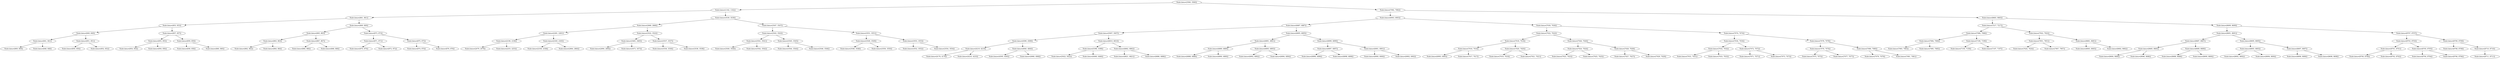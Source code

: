 digraph G{
745699090 [label="Node{data=[3560, 3560]}"]
745699090 -> 1212202711
1212202711 [label="Node{data=[1162, 1162]}"]
1212202711 -> 2144872888
2144872888 [label="Node{data=[861, 861]}"]
2144872888 -> 146489524
146489524 [label="Node{data=[853, 853]}"]
146489524 -> 927886422
927886422 [label="Node{data=[849, 849]}"]
927886422 -> 2058738286
2058738286 [label="Node{data=[841, 841]}"]
2058738286 -> 1142860137
1142860137 [label="Node{data=[809, 809]}"]
2058738286 -> 376635326
376635326 [label="Node{data=[848, 848]}"]
927886422 -> 1377443322
1377443322 [label="Node{data=[851, 851]}"]
1377443322 -> 111725437
111725437 [label="Node{data=[850, 850]}"]
1377443322 -> 927760160
927760160 [label="Node{data=[852, 852]}"]
146489524 -> 918743416
918743416 [label="Node{data=[857, 857]}"]
918743416 -> 875939735
875939735 [label="Node{data=[855, 855]}"]
875939735 -> 1954939215
1954939215 [label="Node{data=[854, 854]}"]
875939735 -> 552064384
552064384 [label="Node{data=[856, 856]}"]
918743416 -> 30372301
30372301 [label="Node{data=[859, 859]}"]
30372301 -> 467408668
467408668 [label="Node{data=[858, 858]}"]
30372301 -> 1603596625
1603596625 [label="Node{data=[860, 860]}"]
2144872888 -> 1103193334
1103193334 [label="Node{data=[869, 869]}"]
1103193334 -> 997864474
997864474 [label="Node{data=[865, 865]}"]
997864474 -> 1080406174
1080406174 [label="Node{data=[863, 863]}"]
1080406174 -> 948162490
948162490 [label="Node{data=[862, 862]}"]
1080406174 -> 1915746952
1915746952 [label="Node{data=[864, 864]}"]
997864474 -> 413125171
413125171 [label="Node{data=[867, 867]}"]
413125171 -> 1972594942
1972594942 [label="Node{data=[866, 866]}"]
413125171 -> 1397463017
1397463017 [label="Node{data=[868, 868]}"]
1103193334 -> 1589497010
1589497010 [label="Node{data=[873, 873]}"]
1589497010 -> 949308164
949308164 [label="Node{data=[871, 871]}"]
949308164 -> 1445920880
1445920880 [label="Node{data=[870, 870]}"]
949308164 -> 1498685827
1498685827 [label="Node{data=[872, 872]}"]
1589497010 -> 1773977159
1773977159 [label="Node{data=[875, 875]}"]
1773977159 -> 2078475551
2078475551 [label="Node{data=[874, 874]}"]
1773977159 -> 1440851603
1440851603 [label="Node{data=[876, 876]}"]
1212202711 -> 767675797
767675797 [label="Node{data=[3539, 3539]}"]
767675797 -> 562233580
562233580 [label="Node{data=[2868, 2868]}"]
562233580 -> 1110127166
1110127166 [label="Node{data=[2281, 2281]}"]
1110127166 -> 447140310
447140310 [label="Node{data=[2106, 2106]}"]
447140310 -> 958929522
958929522 [label="Node{data=[2079, 2079]}"]
447140310 -> 9828827
9828827 [label="Node{data=[2253, 2253]}"]
1110127166 -> 456425781
456425781 [label="Node{data=[2345, 2345]}"]
456425781 -> 925944804
925944804 [label="Node{data=[2338, 2338]}"]
456425781 -> 1320336634
1320336634 [label="Node{data=[2864, 2864]}"]
562233580 -> 1632030678
1632030678 [label="Node{data=[3522, 3522]}"]
1632030678 -> 1589954530
1589954530 [label="Node{data=[3465, 3465]}"]
1589954530 -> 1863993397
1863993397 [label="Node{data=[2894, 2894]}"]
1589954530 -> 882142272
882142272 [label="Node{data=[3473, 3473]}"]
1632030678 -> 1669016955
1669016955 [label="Node{data=[3537, 3537]}"]
1669016955 -> 469245217
469245217 [label="Node{data=[3536, 3536]}"]
1669016955 -> 647935371
647935371 [label="Node{data=[3538, 3538]}"]
767675797 -> 838810484
838810484 [label="Node{data=[3547, 3547]}"]
838810484 -> 198564037
198564037 [label="Node{data=[3543, 3543]}"]
198564037 -> 1352654219
1352654219 [label="Node{data=[3541, 3541]}"]
1352654219 -> 66980094
66980094 [label="Node{data=[3540, 3540]}"]
1352654219 -> 1259517806
1259517806 [label="Node{data=[3542, 3542]}"]
198564037 -> 1856261433
1856261433 [label="Node{data=[3545, 3545]}"]
1856261433 -> 1081718499
1081718499 [label="Node{data=[3544, 3544]}"]
1856261433 -> 859041770
859041770 [label="Node{data=[3546, 3546]}"]
838810484 -> 1841596197
1841596197 [label="Node{data=[3551, 3551]}"]
1841596197 -> 558219809
558219809 [label="Node{data=[3549, 3549]}"]
558219809 -> 747021892
747021892 [label="Node{data=[3548, 3548]}"]
558219809 -> 6705281
6705281 [label="Node{data=[3550, 3550]}"]
1841596197 -> 1238503943
1238503943 [label="Node{data=[3553, 3553]}"]
1238503943 -> 1183421910
1183421910 [label="Node{data=[3552, 3552]}"]
1238503943 -> 1596243909
1596243909 [label="Node{data=[3554, 3554]}"]
745699090 -> 1836326648
1836326648 [label="Node{data=[7082, 7082]}"]
1836326648 -> 879721339
879721339 [label="Node{data=[6903, 6903]}"]
879721339 -> 1052933893
1052933893 [label="Node{data=[6887, 6887]}"]
1052933893 -> 1155671439
1155671439 [label="Node{data=[5007, 5007]}"]
1155671439 -> 162295861
162295861 [label="Node{data=[4589, 4589]}"]
162295861 -> 1180137176
1180137176 [label="Node{data=[4219, 4219]}"]
1180137176 -> 1807745856
1807745856 [label="Node{data=[4176, 4176]}"]
1180137176 -> 1046191594
1046191594 [label="Node{data=[4233, 4233]}"]
162295861 -> 1419538380
1419538380 [label="Node{data=[4840, 4840]}"]
1419538380 -> 687874609
687874609 [label="Node{data=[4595, 4595]}"]
1419538380 -> 1118957138
1118957138 [label="Node{data=[4968, 4968]}"]
1155671439 -> 552046371
552046371 [label="Node{data=[6810, 6810]}"]
552046371 -> 389179132
389179132 [label="Node{data=[5398, 5398]}"]
389179132 -> 1066131329
1066131329 [label="Node{data=[5022, 5022]}"]
389179132 -> 1912960348
1912960348 [label="Node{data=[6466, 6466]}"]
552046371 -> 1854366376
1854366376 [label="Node{data=[6862, 6862]}"]
1854366376 -> 1778842626
1778842626 [label="Node{data=[6821, 6821]}"]
1854366376 -> 194007316
194007316 [label="Node{data=[6886, 6886]}"]
1052933893 -> 1390836399
1390836399 [label="Node{data=[6895, 6895]}"]
1390836399 -> 128041081
128041081 [label="Node{data=[6891, 6891]}"]
128041081 -> 1511709283
1511709283 [label="Node{data=[6889, 6889]}"]
1511709283 -> 1393240261
1393240261 [label="Node{data=[6888, 6888]}"]
1511709283 -> 844694281
844694281 [label="Node{data=[6890, 6890]}"]
128041081 -> 997375795
997375795 [label="Node{data=[6893, 6893]}"]
997375795 -> 934786044
934786044 [label="Node{data=[6892, 6892]}"]
997375795 -> 1030813903
1030813903 [label="Node{data=[6894, 6894]}"]
1390836399 -> 1196156195
1196156195 [label="Node{data=[6899, 6899]}"]
1196156195 -> 1768837598
1768837598 [label="Node{data=[6897, 6897]}"]
1768837598 -> 1674323804
1674323804 [label="Node{data=[6896, 6896]}"]
1768837598 -> 1497369962
1497369962 [label="Node{data=[6898, 6898]}"]
1196156195 -> 1102743964
1102743964 [label="Node{data=[6901, 6901]}"]
1102743964 -> 1514258644
1514258644 [label="Node{data=[6900, 6900]}"]
1102743964 -> 1479932423
1479932423 [label="Node{data=[6902, 6902]}"]
879721339 -> 29857590
29857590 [label="Node{data=[7030, 7030]}"]
29857590 -> 346294523
346294523 [label="Node{data=[7022, 7022]}"]
346294523 -> 1085750747
1085750747 [label="Node{data=[7018, 7018]}"]
1085750747 -> 925172232
925172232 [label="Node{data=[7016, 7016]}"]
925172232 -> 174476797
174476797 [label="Node{data=[6993, 6993]}"]
925172232 -> 1043427226
1043427226 [label="Node{data=[7017, 7017]}"]
1085750747 -> 1192350818
1192350818 [label="Node{data=[7020, 7020]}"]
1192350818 -> 1488694218
1488694218 [label="Node{data=[7019, 7019]}"]
1192350818 -> 1611275397
1611275397 [label="Node{data=[7021, 7021]}"]
346294523 -> 1441981089
1441981089 [label="Node{data=[7026, 7026]}"]
1441981089 -> 478777017
478777017 [label="Node{data=[7024, 7024]}"]
478777017 -> 426349337
426349337 [label="Node{data=[7023, 7023]}"]
478777017 -> 699878021
699878021 [label="Node{data=[7025, 7025]}"]
1441981089 -> 1796358904
1796358904 [label="Node{data=[7028, 7028]}"]
1796358904 -> 1002370405
1002370405 [label="Node{data=[7027, 7027]}"]
1796358904 -> 1847220304
1847220304 [label="Node{data=[7029, 7029]}"]
29857590 -> 2104153204
2104153204 [label="Node{data=[7074, 7074]}"]
2104153204 -> 76958883
76958883 [label="Node{data=[7034, 7034]}"]
76958883 -> 1213170825
1213170825 [label="Node{data=[7032, 7032]}"]
1213170825 -> 1949015304
1949015304 [label="Node{data=[7031, 7031]}"]
1213170825 -> 1598631565
1598631565 [label="Node{data=[7033, 7033]}"]
76958883 -> 1762431635
1762431635 [label="Node{data=[7072, 7072]}"]
1762431635 -> 1574123767
1574123767 [label="Node{data=[7071, 7071]}"]
1762431635 -> 1966620056
1966620056 [label="Node{data=[7073, 7073]}"]
2104153204 -> 1670600948
1670600948 [label="Node{data=[7078, 7078]}"]
1670600948 -> 1845937695
1845937695 [label="Node{data=[7076, 7076]}"]
1845937695 -> 710303656
710303656 [label="Node{data=[7075, 7075]}"]
1845937695 -> 515273607
515273607 [label="Node{data=[7077, 7077]}"]
1670600948 -> 1729879133
1729879133 [label="Node{data=[7080, 7080]}"]
1729879133 -> 1064683679
1064683679 [label="Node{data=[7079, 7079]}"]
1729879133 -> 658926534
658926534 [label="Node{data=[7081, 7081]}"]
1836326648 -> 180424418
180424418 [label="Node{data=[8683, 8683]}"]
180424418 -> 855757523
855757523 [label="Node{data=[7217, 7217]}"]
855757523 -> 572638492
572638492 [label="Node{data=[7086, 7086]}"]
572638492 -> 908956357
908956357 [label="Node{data=[7084, 7084]}"]
908956357 -> 874065148
874065148 [label="Node{data=[7083, 7083]}"]
908956357 -> 154400742
154400742 [label="Node{data=[7085, 7085]}"]
572638492 -> 630639353
630639353 [label="Node{data=[7190, 7190]}"]
630639353 -> 2146946868
2146946868 [label="Node{data=[7159, 7159]}"]
630639353 -> 41181946
41181946 [label="Node{data=[7197, 7197]}"]
855757523 -> 351152533
351152533 [label="Node{data=[7922, 7922]}"]
351152533 -> 129820915
129820915 [label="Node{data=[7851, 7851]}"]
129820915 -> 1181948255
1181948255 [label="Node{data=[7624, 7624]}"]
129820915 -> 1739706585
1739706585 [label="Node{data=[7907, 7907]}"]
351152533 -> 41353019
41353019 [label="Node{data=[8681, 8681]}"]
41353019 -> 1659729142
1659729142 [label="Node{data=[8065, 8065]}"]
41353019 -> 1007296533
1007296533 [label="Node{data=[8682, 8682]}"]
180424418 -> 1439959125
1439959125 [label="Node{data=[8699, 8699]}"]
1439959125 -> 1626258163
1626258163 [label="Node{data=[8691, 8691]}"]
1626258163 -> 1772959964
1772959964 [label="Node{data=[8687, 8687]}"]
1772959964 -> 80394100
80394100 [label="Node{data=[8685, 8685]}"]
80394100 -> 1898545432
1898545432 [label="Node{data=[8684, 8684]}"]
80394100 -> 1678087404
1678087404 [label="Node{data=[8686, 8686]}"]
1772959964 -> 1684941672
1684941672 [label="Node{data=[8689, 8689]}"]
1684941672 -> 894321030
894321030 [label="Node{data=[8688, 8688]}"]
1684941672 -> 139601782
139601782 [label="Node{data=[8690, 8690]}"]
1626258163 -> 1085829220
1085829220 [label="Node{data=[8695, 8695]}"]
1085829220 -> 1436034672
1436034672 [label="Node{data=[8693, 8693]}"]
1436034672 -> 312287028
312287028 [label="Node{data=[8692, 8692]}"]
1436034672 -> 191751046
191751046 [label="Node{data=[8694, 8694]}"]
1085829220 -> 148216287
148216287 [label="Node{data=[8697, 8697]}"]
148216287 -> 485135635
485135635 [label="Node{data=[8696, 8696]}"]
148216287 -> 1718902021
1718902021 [label="Node{data=[8698, 8698]}"]
1439959125 -> 48362398
48362398 [label="Node{data=[8707, 8707]}"]
48362398 -> 643733884
643733884 [label="Node{data=[8703, 8703]}"]
643733884 -> 1859441321
1859441321 [label="Node{data=[8701, 8701]}"]
1859441321 -> 713827843
713827843 [label="Node{data=[8700, 8700]}"]
1859441321 -> 662461903
662461903 [label="Node{data=[8702, 8702]}"]
643733884 -> 1966843173
1966843173 [label="Node{data=[8705, 8705]}"]
1966843173 -> 1026715825
1026715825 [label="Node{data=[8704, 8704]}"]
1966843173 -> 1992684842
1992684842 [label="Node{data=[8706, 8706]}"]
48362398 -> 856837144
856837144 [label="Node{data=[8709, 8709]}"]
856837144 -> 464049618
464049618 [label="Node{data=[8708, 8708]}"]
856837144 -> 900827630
900827630 [label="Node{data=[8710, 8710]}"]
900827630 -> 1820608215
1820608215 [label="Node{data=[8711, 8711]}"]
}